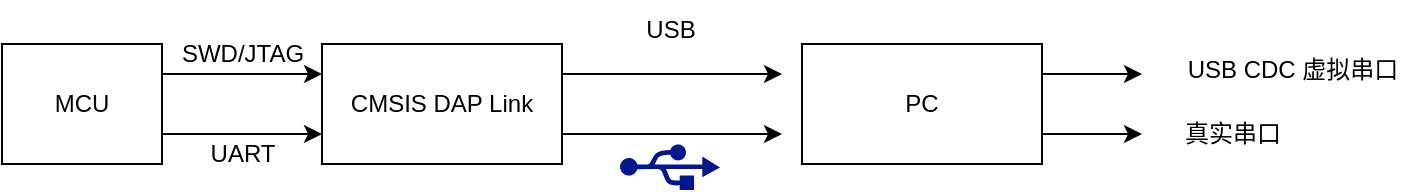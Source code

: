 <mxfile version="27.1.5">
  <diagram name="第 1 页" id="InKmPqcGqQBNdsvMSCuG">
    <mxGraphModel dx="946" dy="563" grid="1" gridSize="10" guides="1" tooltips="1" connect="1" arrows="1" fold="1" page="1" pageScale="1" pageWidth="827" pageHeight="1169" math="0" shadow="0">
      <root>
        <mxCell id="0" />
        <mxCell id="1" parent="0" />
        <mxCell id="GK6LHHyNofFlqoM5Labt-6" style="edgeStyle=orthogonalEdgeStyle;rounded=0;orthogonalLoop=1;jettySize=auto;html=1;exitX=1;exitY=0.25;exitDx=0;exitDy=0;" edge="1" parent="1" source="GK6LHHyNofFlqoM5Labt-1">
          <mxGeometry relative="1" as="geometry">
            <mxPoint x="470" y="255" as="targetPoint" />
          </mxGeometry>
        </mxCell>
        <mxCell id="GK6LHHyNofFlqoM5Labt-7" style="edgeStyle=orthogonalEdgeStyle;rounded=0;orthogonalLoop=1;jettySize=auto;html=1;exitX=1;exitY=0.75;exitDx=0;exitDy=0;" edge="1" parent="1" source="GK6LHHyNofFlqoM5Labt-1">
          <mxGeometry relative="1" as="geometry">
            <mxPoint x="470" y="285" as="targetPoint" />
          </mxGeometry>
        </mxCell>
        <mxCell id="GK6LHHyNofFlqoM5Labt-1" value="CMSIS DAP Link" style="rounded=0;whiteSpace=wrap;html=1;" vertex="1" parent="1">
          <mxGeometry x="240" y="240" width="120" height="60" as="geometry" />
        </mxCell>
        <mxCell id="GK6LHHyNofFlqoM5Labt-5" value="" style="sketch=0;aspect=fixed;pointerEvents=1;shadow=0;dashed=0;html=1;strokeColor=none;labelPosition=center;verticalLabelPosition=bottom;verticalAlign=top;align=center;fillColor=#00188D;shape=mxgraph.mscae.enterprise.usb" vertex="1" parent="1">
          <mxGeometry x="389" y="290" width="50" height="23" as="geometry" />
        </mxCell>
        <mxCell id="GK6LHHyNofFlqoM5Labt-9" value="USB" style="text;html=1;align=center;verticalAlign=middle;resizable=0;points=[];autosize=1;strokeColor=none;fillColor=none;" vertex="1" parent="1">
          <mxGeometry x="389" y="218" width="50" height="30" as="geometry" />
        </mxCell>
        <mxCell id="GK6LHHyNofFlqoM5Labt-18" style="edgeStyle=orthogonalEdgeStyle;rounded=0;orthogonalLoop=1;jettySize=auto;html=1;exitX=1;exitY=0.25;exitDx=0;exitDy=0;" edge="1" parent="1" source="GK6LHHyNofFlqoM5Labt-10">
          <mxGeometry relative="1" as="geometry">
            <mxPoint x="650" y="255" as="targetPoint" />
          </mxGeometry>
        </mxCell>
        <mxCell id="GK6LHHyNofFlqoM5Labt-20" style="edgeStyle=orthogonalEdgeStyle;rounded=0;orthogonalLoop=1;jettySize=auto;html=1;exitX=1;exitY=0.75;exitDx=0;exitDy=0;" edge="1" parent="1" source="GK6LHHyNofFlqoM5Labt-10">
          <mxGeometry relative="1" as="geometry">
            <mxPoint x="650" y="285" as="targetPoint" />
          </mxGeometry>
        </mxCell>
        <mxCell id="GK6LHHyNofFlqoM5Labt-10" value="PC" style="rounded=0;whiteSpace=wrap;html=1;" vertex="1" parent="1">
          <mxGeometry x="480" y="240" width="120" height="60" as="geometry" />
        </mxCell>
        <mxCell id="GK6LHHyNofFlqoM5Labt-13" style="edgeStyle=orthogonalEdgeStyle;rounded=0;orthogonalLoop=1;jettySize=auto;html=1;exitX=1;exitY=0.25;exitDx=0;exitDy=0;entryX=0;entryY=0.25;entryDx=0;entryDy=0;" edge="1" parent="1" source="GK6LHHyNofFlqoM5Labt-12" target="GK6LHHyNofFlqoM5Labt-1">
          <mxGeometry relative="1" as="geometry" />
        </mxCell>
        <mxCell id="GK6LHHyNofFlqoM5Labt-16" style="edgeStyle=orthogonalEdgeStyle;rounded=0;orthogonalLoop=1;jettySize=auto;html=1;exitX=1;exitY=0.75;exitDx=0;exitDy=0;entryX=0;entryY=0.75;entryDx=0;entryDy=0;" edge="1" parent="1" source="GK6LHHyNofFlqoM5Labt-12" target="GK6LHHyNofFlqoM5Labt-1">
          <mxGeometry relative="1" as="geometry" />
        </mxCell>
        <mxCell id="GK6LHHyNofFlqoM5Labt-12" value="MCU" style="rounded=0;whiteSpace=wrap;html=1;" vertex="1" parent="1">
          <mxGeometry x="80" y="240" width="80" height="60" as="geometry" />
        </mxCell>
        <mxCell id="GK6LHHyNofFlqoM5Labt-15" value="SWD/JTAG" style="text;html=1;align=center;verticalAlign=middle;resizable=0;points=[];autosize=1;strokeColor=none;fillColor=none;" vertex="1" parent="1">
          <mxGeometry x="160" y="230" width="80" height="30" as="geometry" />
        </mxCell>
        <mxCell id="GK6LHHyNofFlqoM5Labt-17" value="UART" style="text;html=1;align=center;verticalAlign=middle;resizable=0;points=[];autosize=1;strokeColor=none;fillColor=none;" vertex="1" parent="1">
          <mxGeometry x="170" y="280" width="60" height="30" as="geometry" />
        </mxCell>
        <mxCell id="GK6LHHyNofFlqoM5Labt-19" value="USB CDC 虚拟串口" style="text;html=1;align=center;verticalAlign=middle;resizable=0;points=[];autosize=1;strokeColor=none;fillColor=none;" vertex="1" parent="1">
          <mxGeometry x="660" y="238" width="130" height="30" as="geometry" />
        </mxCell>
        <mxCell id="GK6LHHyNofFlqoM5Labt-21" value="真实串口" style="text;html=1;align=center;verticalAlign=middle;resizable=0;points=[];autosize=1;strokeColor=none;fillColor=none;" vertex="1" parent="1">
          <mxGeometry x="660" y="270" width="70" height="30" as="geometry" />
        </mxCell>
      </root>
    </mxGraphModel>
  </diagram>
</mxfile>
